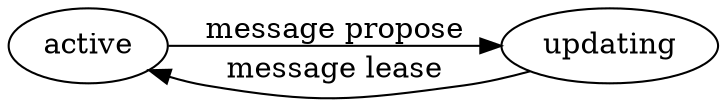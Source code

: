 digraph paxos_leader {
	rankdir=LR;
	active->updating[label="message propose"];
	updating->active[label="message lease"];
}
